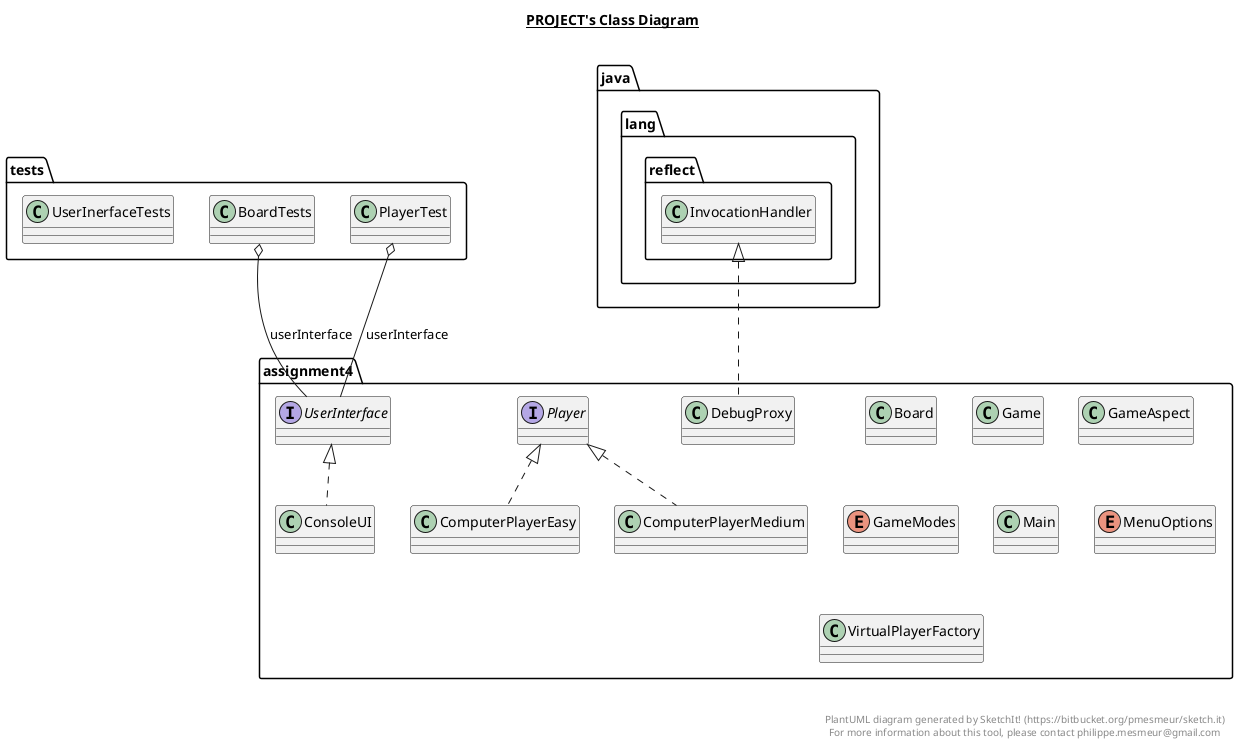 @startuml

title __PROJECT's Class Diagram__\n

  namespace assignment4 {
    class assignment4.Board {
    }
  }
  

  namespace assignment4 {
    class assignment4.ComputerPlayerEasy {
    }
  }
  

  namespace assignment4 {
    class assignment4.ComputerPlayerMedium {
    }
  }
  

  namespace assignment4 {
    class assignment4.ConsoleUI {
    }
  }
  

  namespace assignment4 {
    class assignment4.DebugProxy {
    }
  }
  

  namespace assignment4 {
    class assignment4.Game {
    }
  }
  

  namespace assignment4 {
    class assignment4.GameAspect {
    }
  }
  

  namespace assignment4 {
    enum GameModes {
    }
  }
  

  namespace assignment4 {
    class assignment4.Main {
    }
  }
  

  namespace assignment4 {
    enum MenuOptions {
    }
  }
  

  namespace assignment4 {
    interface assignment4.Player {
    }
  }
  

  namespace assignment4 {
    interface assignment4.UserInterface {
    }
  }
  

  namespace assignment4 {
    class assignment4.VirtualPlayerFactory {
    }
  }
  

  namespace tests {
    class tests.BoardTests {
    }
  }
  

  namespace tests {
    class tests.PlayerTest {
    }
  }
  

  namespace tests {
    class tests.UserInerfaceTests {
    }
  }
  

  assignment4.ComputerPlayerEasy .up.|> assignment4.Player
  assignment4.ComputerPlayerMedium .up.|> assignment4.Player
  assignment4.ConsoleUI .up.|> assignment4.UserInterface
  assignment4.DebugProxy .up.|> java.lang.reflect.InvocationHandler
  tests.BoardTests o-- assignment4.UserInterface : userInterface
  tests.PlayerTest o-- assignment4.UserInterface : userInterface


right footer


PlantUML diagram generated by SketchIt! (https://bitbucket.org/pmesmeur/sketch.it)
For more information about this tool, please contact philippe.mesmeur@gmail.com
endfooter

@enduml
